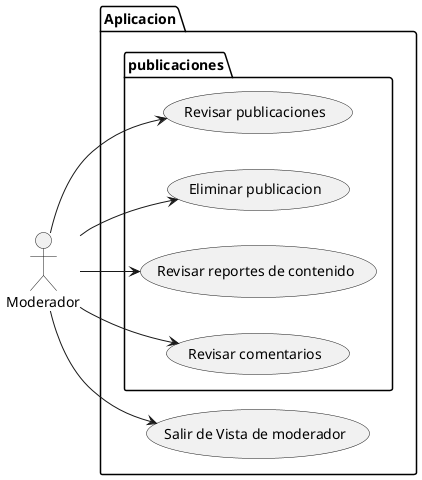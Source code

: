 @startuml
left to right direction
actor Moderador

package Aplicacion{

    package publicaciones{
        usecase "Revisar publicaciones" as UC1
        usecase "Eliminar publicacion" as UC2
        usecase "Revisar reportes de contenido" as UC4

usecase "Revisar comentarios" as UC6
    }
usecase "Salir de Vista de moderador" as UC7
}

Moderador --> UC1
Moderador --> UC2
Moderador --> UC4
Moderador --> UC6
Moderador --> UC7


@enduml